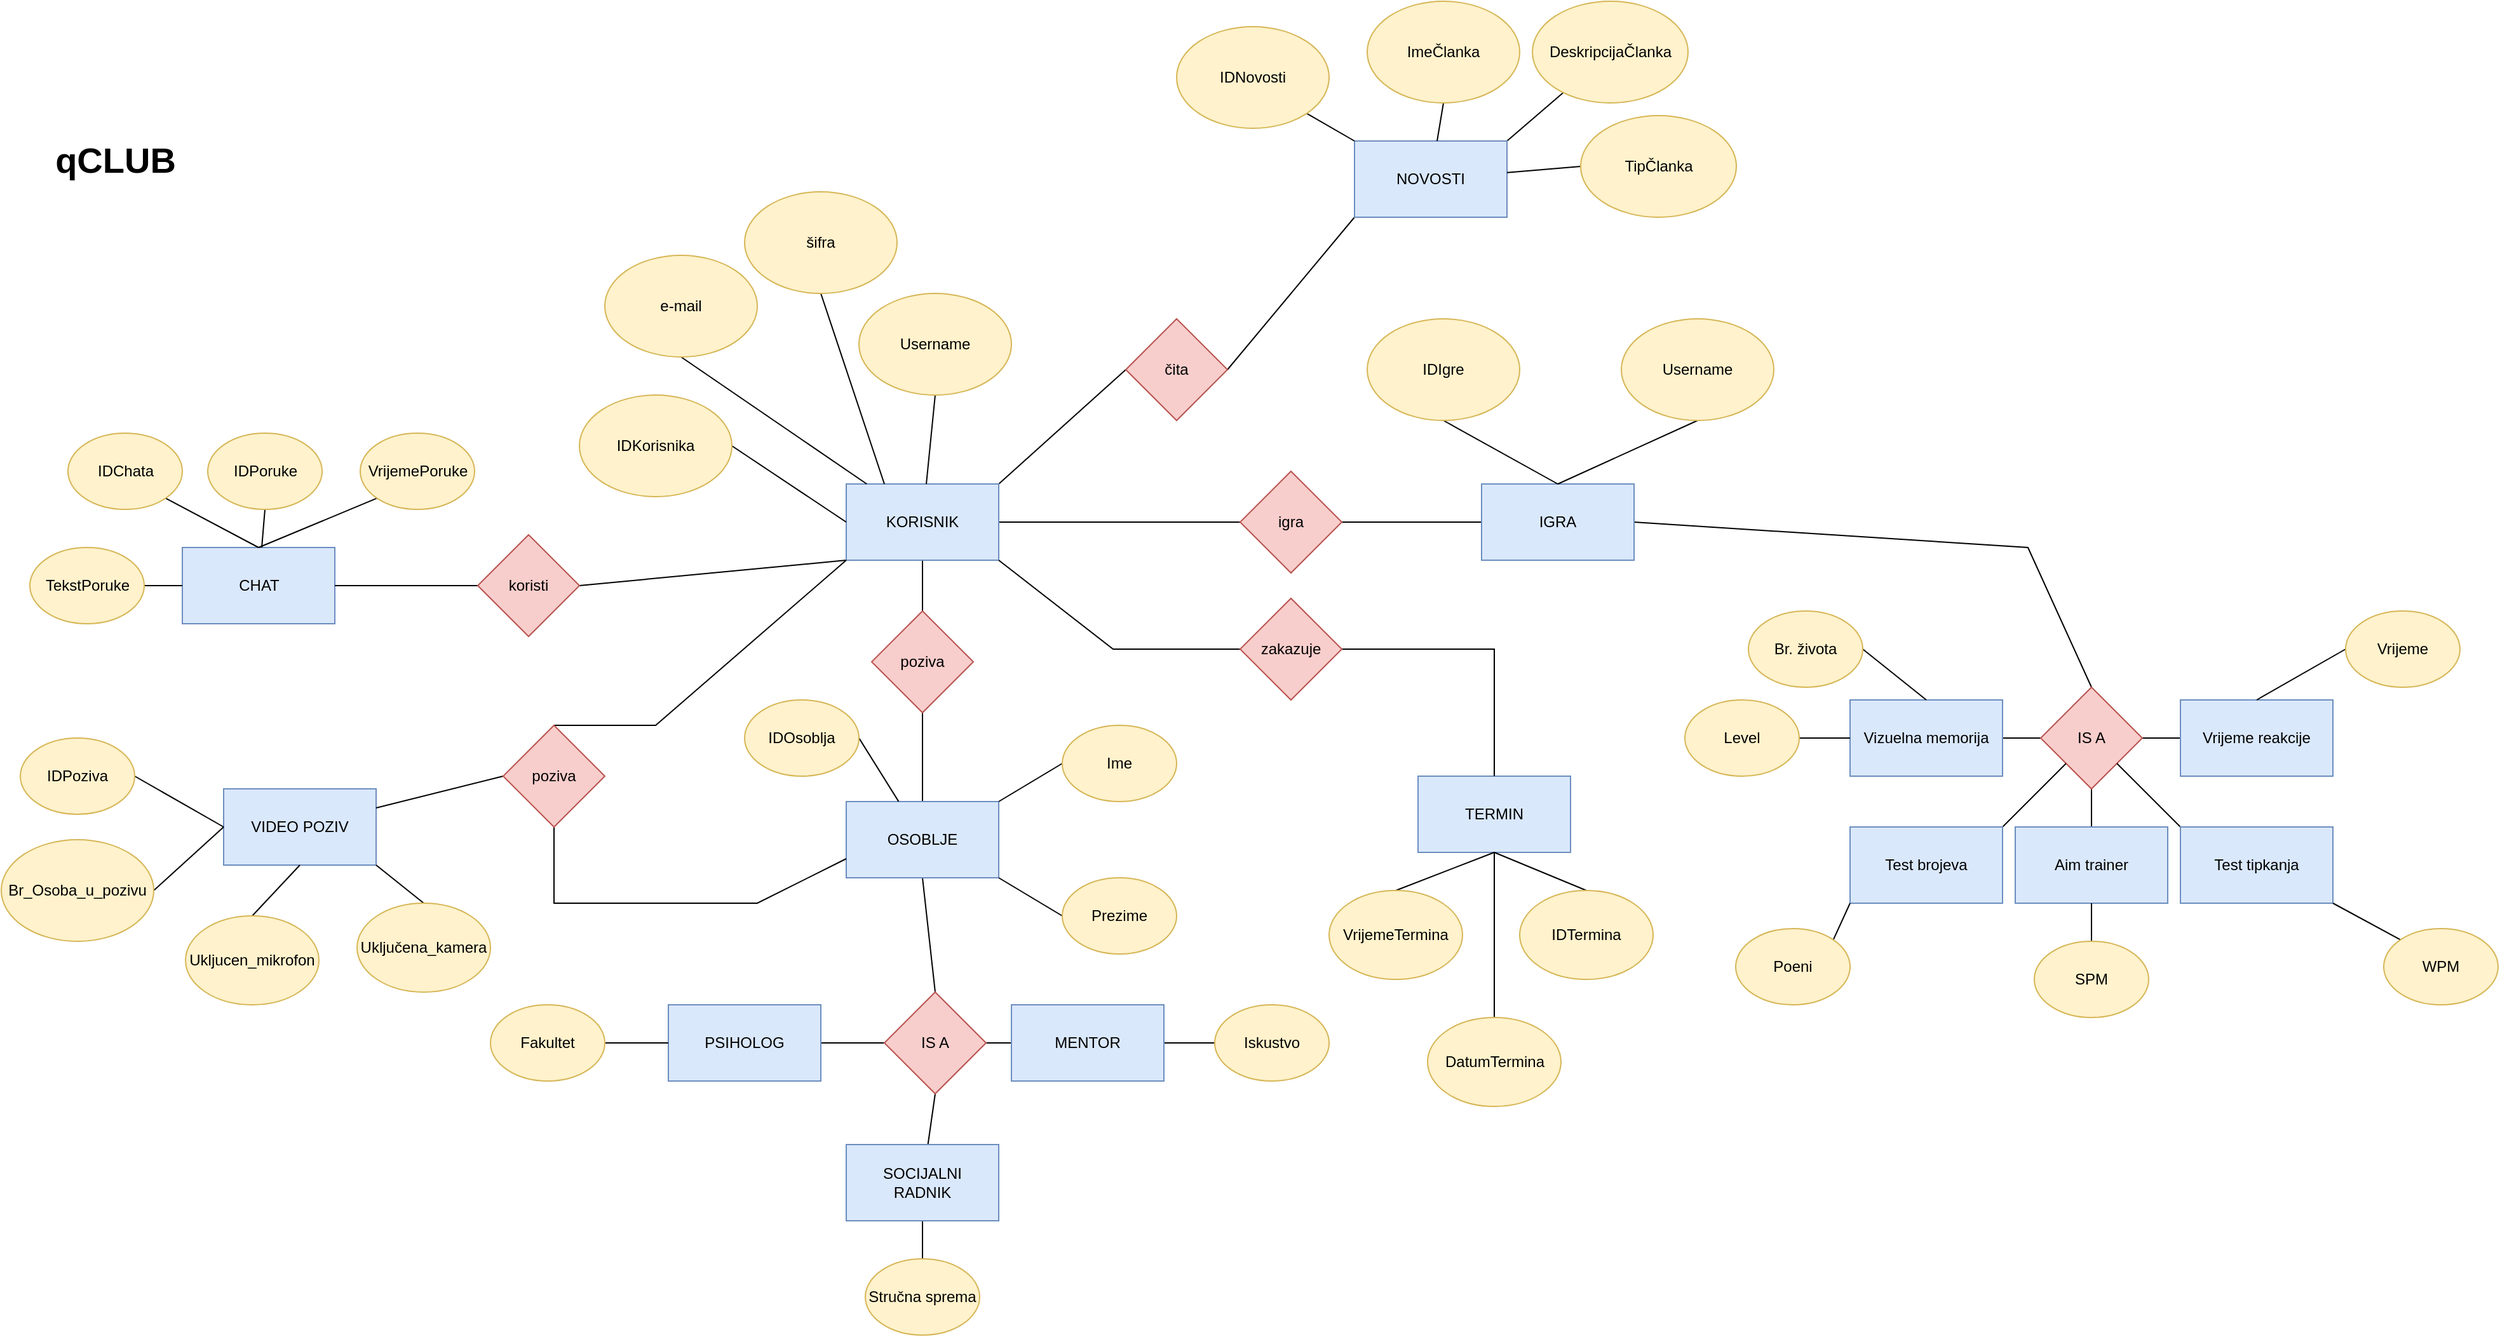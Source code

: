 <mxfile version="14.5.3"><diagram id="3e4fF7G6gWAzElGCOXPO" name="Page-1"><mxGraphModel dx="3220" dy="2418" grid="1" gridSize="10" guides="1" tooltips="1" connect="1" arrows="1" fold="1" page="1" pageScale="1" pageWidth="850" pageHeight="1100" math="0" shadow="0"><root><mxCell id="0"/><mxCell id="1" parent="0"/><mxCell id="4fg7waRDFYCAAYgCEQBF-1" value="&lt;font style=&quot;font-size: 28px&quot;&gt;&lt;b&gt;qCLUB&lt;/b&gt;&lt;/font&gt;" style="text;html=1;strokeColor=none;fillColor=none;align=center;verticalAlign=middle;whiteSpace=wrap;rounded=0;" vertex="1" parent="1"><mxGeometry x="-475" y="30" width="100" height="50" as="geometry"/></mxCell><mxCell id="4fg7waRDFYCAAYgCEQBF-14" style="edgeStyle=none;rounded=0;orthogonalLoop=1;jettySize=auto;html=1;exitX=0.5;exitY=1;exitDx=0;exitDy=0;endArrow=none;endFill=0;strokeColor=#000000;" edge="1" parent="1" source="4fg7waRDFYCAAYgCEQBF-2" target="4fg7waRDFYCAAYgCEQBF-13"><mxGeometry relative="1" as="geometry"/></mxCell><mxCell id="4fg7waRDFYCAAYgCEQBF-18" style="edgeStyle=none;rounded=0;orthogonalLoop=1;jettySize=auto;html=1;exitX=1;exitY=0.5;exitDx=0;exitDy=0;endArrow=none;endFill=0;strokeColor=#000000;" edge="1" parent="1" source="4fg7waRDFYCAAYgCEQBF-2" target="4fg7waRDFYCAAYgCEQBF-17"><mxGeometry relative="1" as="geometry"/></mxCell><mxCell id="4fg7waRDFYCAAYgCEQBF-95" style="edgeStyle=none;rounded=0;orthogonalLoop=1;jettySize=auto;html=1;exitX=0;exitY=1;exitDx=0;exitDy=0;entryX=1;entryY=0.5;entryDx=0;entryDy=0;endArrow=none;endFill=0;strokeColor=#000000;" edge="1" parent="1" source="4fg7waRDFYCAAYgCEQBF-2" target="4fg7waRDFYCAAYgCEQBF-94"><mxGeometry relative="1" as="geometry"/></mxCell><mxCell id="4fg7waRDFYCAAYgCEQBF-146" style="edgeStyle=none;rounded=0;orthogonalLoop=1;jettySize=auto;html=1;exitX=1;exitY=0;exitDx=0;exitDy=0;entryX=0;entryY=0.5;entryDx=0;entryDy=0;endArrow=none;endFill=0;strokeColor=#000000;" edge="1" parent="1" source="4fg7waRDFYCAAYgCEQBF-2" target="4fg7waRDFYCAAYgCEQBF-144"><mxGeometry relative="1" as="geometry"/></mxCell><mxCell id="4fg7waRDFYCAAYgCEQBF-2" value="KORISNIK" style="rounded=0;whiteSpace=wrap;html=1;fillColor=#dae8fc;strokeColor=#6c8ebf;" vertex="1" parent="1"><mxGeometry x="150" y="310" width="120" height="60" as="geometry"/></mxCell><mxCell id="4fg7waRDFYCAAYgCEQBF-6" style="rounded=0;orthogonalLoop=1;jettySize=auto;html=1;exitX=0.5;exitY=1;exitDx=0;exitDy=0;endArrow=none;endFill=0;" edge="1" parent="1" source="4fg7waRDFYCAAYgCEQBF-4" target="4fg7waRDFYCAAYgCEQBF-2"><mxGeometry relative="1" as="geometry"/></mxCell><mxCell id="4fg7waRDFYCAAYgCEQBF-4" value="e-mail" style="ellipse;whiteSpace=wrap;html=1;fillColor=#fff2cc;strokeColor=#d6b656;" vertex="1" parent="1"><mxGeometry x="-40" y="130" width="120" height="80" as="geometry"/></mxCell><mxCell id="4fg7waRDFYCAAYgCEQBF-145" style="edgeStyle=none;rounded=0;orthogonalLoop=1;jettySize=auto;html=1;exitX=0.5;exitY=1;exitDx=0;exitDy=0;entryX=0.25;entryY=0;entryDx=0;entryDy=0;endArrow=none;endFill=0;strokeColor=#000000;" edge="1" parent="1" source="4fg7waRDFYCAAYgCEQBF-5" target="4fg7waRDFYCAAYgCEQBF-2"><mxGeometry relative="1" as="geometry"/></mxCell><mxCell id="4fg7waRDFYCAAYgCEQBF-5" value="šifra" style="ellipse;whiteSpace=wrap;html=1;fillColor=#fff2cc;strokeColor=#d6b656;" vertex="1" parent="1"><mxGeometry x="70" y="80" width="120" height="80" as="geometry"/></mxCell><mxCell id="4fg7waRDFYCAAYgCEQBF-11" style="edgeStyle=none;rounded=0;orthogonalLoop=1;jettySize=auto;html=1;exitX=0.5;exitY=1;exitDx=0;exitDy=0;endArrow=none;endFill=0;" edge="1" parent="1" source="4fg7waRDFYCAAYgCEQBF-9" target="4fg7waRDFYCAAYgCEQBF-2"><mxGeometry relative="1" as="geometry"/></mxCell><mxCell id="4fg7waRDFYCAAYgCEQBF-9" value="Username" style="ellipse;whiteSpace=wrap;html=1;fillColor=#fff2cc;strokeColor=#d6b656;" vertex="1" parent="1"><mxGeometry x="160" y="160" width="120" height="80" as="geometry"/></mxCell><mxCell id="4fg7waRDFYCAAYgCEQBF-16" style="edgeStyle=none;rounded=0;orthogonalLoop=1;jettySize=auto;html=1;exitX=0.5;exitY=1;exitDx=0;exitDy=0;endArrow=none;endFill=0;strokeColor=#000000;" edge="1" parent="1" source="4fg7waRDFYCAAYgCEQBF-13" target="4fg7waRDFYCAAYgCEQBF-15"><mxGeometry relative="1" as="geometry"/></mxCell><mxCell id="4fg7waRDFYCAAYgCEQBF-13" value="poziva" style="rhombus;whiteSpace=wrap;html=1;fillColor=#f8cecc;strokeColor=#b85450;" vertex="1" parent="1"><mxGeometry x="170" y="410" width="80" height="80" as="geometry"/></mxCell><mxCell id="4fg7waRDFYCAAYgCEQBF-56" style="edgeStyle=none;rounded=0;orthogonalLoop=1;jettySize=auto;html=1;exitX=0.5;exitY=1;exitDx=0;exitDy=0;entryX=0.5;entryY=0;entryDx=0;entryDy=0;endArrow=none;endFill=0;strokeColor=#000000;" edge="1" parent="1" source="4fg7waRDFYCAAYgCEQBF-15" target="4fg7waRDFYCAAYgCEQBF-52"><mxGeometry relative="1" as="geometry"/></mxCell><mxCell id="4fg7waRDFYCAAYgCEQBF-15" value="OSOBLJE" style="rounded=0;whiteSpace=wrap;html=1;fillColor=#dae8fc;strokeColor=#6c8ebf;" vertex="1" parent="1"><mxGeometry x="150" y="560" width="120" height="60" as="geometry"/></mxCell><mxCell id="4fg7waRDFYCAAYgCEQBF-20" style="edgeStyle=none;rounded=0;orthogonalLoop=1;jettySize=auto;html=1;exitX=1;exitY=0.5;exitDx=0;exitDy=0;entryX=0;entryY=0.5;entryDx=0;entryDy=0;endArrow=none;endFill=0;strokeColor=#000000;" edge="1" parent="1" source="4fg7waRDFYCAAYgCEQBF-17" target="4fg7waRDFYCAAYgCEQBF-19"><mxGeometry relative="1" as="geometry"/></mxCell><mxCell id="4fg7waRDFYCAAYgCEQBF-17" value="igra" style="rhombus;whiteSpace=wrap;html=1;fillColor=#f8cecc;strokeColor=#b85450;" vertex="1" parent="1"><mxGeometry x="460" y="300" width="80" height="80" as="geometry"/></mxCell><mxCell id="4fg7waRDFYCAAYgCEQBF-73" style="edgeStyle=none;rounded=0;orthogonalLoop=1;jettySize=auto;html=1;exitX=1;exitY=0.5;exitDx=0;exitDy=0;entryX=0.5;entryY=0;entryDx=0;entryDy=0;endArrow=none;endFill=0;strokeColor=#000000;" edge="1" parent="1" source="4fg7waRDFYCAAYgCEQBF-19" target="4fg7waRDFYCAAYgCEQBF-21"><mxGeometry relative="1" as="geometry"><Array as="points"><mxPoint x="1080" y="360"/></Array></mxGeometry></mxCell><mxCell id="4fg7waRDFYCAAYgCEQBF-19" value="IGRA" style="rounded=0;whiteSpace=wrap;html=1;fillColor=#dae8fc;strokeColor=#6c8ebf;" vertex="1" parent="1"><mxGeometry x="650" y="310" width="120" height="60" as="geometry"/></mxCell><mxCell id="4fg7waRDFYCAAYgCEQBF-29" style="edgeStyle=none;rounded=0;orthogonalLoop=1;jettySize=auto;html=1;exitX=0;exitY=0.5;exitDx=0;exitDy=0;entryX=1;entryY=0.5;entryDx=0;entryDy=0;endArrow=none;endFill=0;strokeColor=#000000;" edge="1" parent="1" source="4fg7waRDFYCAAYgCEQBF-21" target="4fg7waRDFYCAAYgCEQBF-28"><mxGeometry relative="1" as="geometry"/></mxCell><mxCell id="4fg7waRDFYCAAYgCEQBF-32" style="edgeStyle=none;rounded=0;orthogonalLoop=1;jettySize=auto;html=1;exitX=0.5;exitY=1;exitDx=0;exitDy=0;entryX=0.5;entryY=0;entryDx=0;entryDy=0;endArrow=none;endFill=0;strokeColor=#000000;" edge="1" parent="1" source="4fg7waRDFYCAAYgCEQBF-21" target="4fg7waRDFYCAAYgCEQBF-25"><mxGeometry relative="1" as="geometry"/></mxCell><mxCell id="4fg7waRDFYCAAYgCEQBF-33" style="edgeStyle=none;rounded=0;orthogonalLoop=1;jettySize=auto;html=1;exitX=1;exitY=0.5;exitDx=0;exitDy=0;endArrow=none;endFill=0;strokeColor=#000000;" edge="1" parent="1" source="4fg7waRDFYCAAYgCEQBF-21" target="4fg7waRDFYCAAYgCEQBF-27"><mxGeometry relative="1" as="geometry"/></mxCell><mxCell id="4fg7waRDFYCAAYgCEQBF-21" value="IS A" style="rhombus;whiteSpace=wrap;html=1;fillColor=#f8cecc;strokeColor=#b85450;" vertex="1" parent="1"><mxGeometry x="1090" y="470" width="80" height="80" as="geometry"/></mxCell><mxCell id="4fg7waRDFYCAAYgCEQBF-30" style="edgeStyle=none;rounded=0;orthogonalLoop=1;jettySize=auto;html=1;exitX=1;exitY=0;exitDx=0;exitDy=0;endArrow=none;endFill=0;strokeColor=#000000;" edge="1" parent="1" source="4fg7waRDFYCAAYgCEQBF-24" target="4fg7waRDFYCAAYgCEQBF-21"><mxGeometry relative="1" as="geometry"/></mxCell><mxCell id="4fg7waRDFYCAAYgCEQBF-24" value="Test brojeva" style="rounded=0;whiteSpace=wrap;html=1;fillColor=#dae8fc;strokeColor=#6c8ebf;" vertex="1" parent="1"><mxGeometry x="940" y="580" width="120" height="60" as="geometry"/></mxCell><mxCell id="4fg7waRDFYCAAYgCEQBF-25" value="Aim trainer" style="rounded=0;whiteSpace=wrap;html=1;fillColor=#dae8fc;strokeColor=#6c8ebf;" vertex="1" parent="1"><mxGeometry x="1070" y="580" width="120" height="60" as="geometry"/></mxCell><mxCell id="4fg7waRDFYCAAYgCEQBF-31" style="edgeStyle=none;rounded=0;orthogonalLoop=1;jettySize=auto;html=1;exitX=0;exitY=0;exitDx=0;exitDy=0;entryX=1;entryY=1;entryDx=0;entryDy=0;endArrow=none;endFill=0;strokeColor=#000000;" edge="1" parent="1" source="4fg7waRDFYCAAYgCEQBF-26" target="4fg7waRDFYCAAYgCEQBF-21"><mxGeometry relative="1" as="geometry"/></mxCell><mxCell id="4fg7waRDFYCAAYgCEQBF-26" value="Test tipkanja" style="rounded=0;whiteSpace=wrap;html=1;fillColor=#dae8fc;strokeColor=#6c8ebf;" vertex="1" parent="1"><mxGeometry x="1200" y="580" width="120" height="60" as="geometry"/></mxCell><mxCell id="4fg7waRDFYCAAYgCEQBF-27" value="Vrijeme reakcije" style="rounded=0;whiteSpace=wrap;html=1;fillColor=#dae8fc;strokeColor=#6c8ebf;" vertex="1" parent="1"><mxGeometry x="1200" y="480" width="120" height="60" as="geometry"/></mxCell><mxCell id="4fg7waRDFYCAAYgCEQBF-28" value="Vizuelna memorija" style="rounded=0;whiteSpace=wrap;html=1;fillColor=#dae8fc;strokeColor=#6c8ebf;" vertex="1" parent="1"><mxGeometry x="940" y="480" width="120" height="60" as="geometry"/></mxCell><mxCell id="4fg7waRDFYCAAYgCEQBF-41" style="edgeStyle=none;rounded=0;orthogonalLoop=1;jettySize=auto;html=1;exitX=0.5;exitY=1;exitDx=0;exitDy=0;entryX=0.5;entryY=0;entryDx=0;entryDy=0;endArrow=none;endFill=0;strokeColor=#000000;" edge="1" parent="1" source="4fg7waRDFYCAAYgCEQBF-35" target="4fg7waRDFYCAAYgCEQBF-19"><mxGeometry relative="1" as="geometry"/></mxCell><mxCell id="4fg7waRDFYCAAYgCEQBF-35" value="IDIgre" style="ellipse;whiteSpace=wrap;html=1;fillColor=#fff2cc;strokeColor=#d6b656;" vertex="1" parent="1"><mxGeometry x="560" y="180" width="120" height="80" as="geometry"/></mxCell><mxCell id="4fg7waRDFYCAAYgCEQBF-39" style="edgeStyle=none;rounded=0;orthogonalLoop=1;jettySize=auto;html=1;exitX=0.5;exitY=1;exitDx=0;exitDy=0;entryX=0.5;entryY=0;entryDx=0;entryDy=0;endArrow=none;endFill=0;strokeColor=#000000;" edge="1" parent="1" source="4fg7waRDFYCAAYgCEQBF-36" target="4fg7waRDFYCAAYgCEQBF-19"><mxGeometry relative="1" as="geometry"/></mxCell><mxCell id="4fg7waRDFYCAAYgCEQBF-36" value="Username" style="ellipse;whiteSpace=wrap;html=1;fillColor=#fff2cc;strokeColor=#d6b656;" vertex="1" parent="1"><mxGeometry x="760" y="180" width="120" height="80" as="geometry"/></mxCell><mxCell id="4fg7waRDFYCAAYgCEQBF-43" style="edgeStyle=none;rounded=0;orthogonalLoop=1;jettySize=auto;html=1;exitX=1;exitY=0.5;exitDx=0;exitDy=0;entryX=0;entryY=0.5;entryDx=0;entryDy=0;endArrow=none;endFill=0;strokeColor=#000000;" edge="1" parent="1" source="4fg7waRDFYCAAYgCEQBF-42" target="4fg7waRDFYCAAYgCEQBF-2"><mxGeometry relative="1" as="geometry"/></mxCell><mxCell id="4fg7waRDFYCAAYgCEQBF-42" value="IDKorisnika" style="ellipse;whiteSpace=wrap;html=1;fillColor=#fff2cc;strokeColor=#d6b656;" vertex="1" parent="1"><mxGeometry x="-60" y="240" width="120" height="80" as="geometry"/></mxCell><mxCell id="4fg7waRDFYCAAYgCEQBF-50" style="edgeStyle=none;rounded=0;orthogonalLoop=1;jettySize=auto;html=1;exitX=1;exitY=0.5;exitDx=0;exitDy=0;endArrow=none;endFill=0;strokeColor=#000000;" edge="1" parent="1" source="4fg7waRDFYCAAYgCEQBF-15" target="4fg7waRDFYCAAYgCEQBF-15"><mxGeometry relative="1" as="geometry"/></mxCell><mxCell id="4fg7waRDFYCAAYgCEQBF-51" style="edgeStyle=none;rounded=0;orthogonalLoop=1;jettySize=auto;html=1;exitX=1;exitY=0.5;exitDx=0;exitDy=0;endArrow=none;endFill=0;strokeColor=#000000;" edge="1" parent="1"><mxGeometry relative="1" as="geometry"><mxPoint x="280" y="620" as="sourcePoint"/><mxPoint x="280" y="620" as="targetPoint"/></mxGeometry></mxCell><mxCell id="4fg7waRDFYCAAYgCEQBF-57" style="edgeStyle=none;rounded=0;orthogonalLoop=1;jettySize=auto;html=1;exitX=0;exitY=0.5;exitDx=0;exitDy=0;endArrow=none;endFill=0;strokeColor=#000000;" edge="1" parent="1" source="4fg7waRDFYCAAYgCEQBF-52" target="4fg7waRDFYCAAYgCEQBF-53"><mxGeometry relative="1" as="geometry"/></mxCell><mxCell id="4fg7waRDFYCAAYgCEQBF-58" style="edgeStyle=none;rounded=0;orthogonalLoop=1;jettySize=auto;html=1;exitX=1;exitY=0.5;exitDx=0;exitDy=0;endArrow=none;endFill=0;strokeColor=#000000;" edge="1" parent="1" source="4fg7waRDFYCAAYgCEQBF-52" target="4fg7waRDFYCAAYgCEQBF-54"><mxGeometry relative="1" as="geometry"/></mxCell><mxCell id="4fg7waRDFYCAAYgCEQBF-59" style="edgeStyle=none;rounded=0;orthogonalLoop=1;jettySize=auto;html=1;exitX=0.5;exitY=1;exitDx=0;exitDy=0;endArrow=none;endFill=0;strokeColor=#000000;" edge="1" parent="1" source="4fg7waRDFYCAAYgCEQBF-52" target="4fg7waRDFYCAAYgCEQBF-55"><mxGeometry relative="1" as="geometry"/></mxCell><mxCell id="4fg7waRDFYCAAYgCEQBF-52" value="IS A" style="rhombus;whiteSpace=wrap;html=1;fillColor=#f8cecc;strokeColor=#b85450;" vertex="1" parent="1"><mxGeometry x="180" y="710" width="80" height="80" as="geometry"/></mxCell><mxCell id="4fg7waRDFYCAAYgCEQBF-53" value="PSIHOLOG" style="rounded=0;whiteSpace=wrap;html=1;fillColor=#dae8fc;strokeColor=#6c8ebf;" vertex="1" parent="1"><mxGeometry x="10" y="720" width="120" height="60" as="geometry"/></mxCell><mxCell id="4fg7waRDFYCAAYgCEQBF-67" style="edgeStyle=none;rounded=0;orthogonalLoop=1;jettySize=auto;html=1;exitX=1;exitY=0.5;exitDx=0;exitDy=0;endArrow=none;endFill=0;strokeColor=#000000;" edge="1" parent="1" source="4fg7waRDFYCAAYgCEQBF-54" target="4fg7waRDFYCAAYgCEQBF-66"><mxGeometry relative="1" as="geometry"/></mxCell><mxCell id="4fg7waRDFYCAAYgCEQBF-54" value="MENTOR" style="rounded=0;whiteSpace=wrap;html=1;fillColor=#dae8fc;strokeColor=#6c8ebf;" vertex="1" parent="1"><mxGeometry x="280" y="720" width="120" height="60" as="geometry"/></mxCell><mxCell id="4fg7waRDFYCAAYgCEQBF-65" style="edgeStyle=none;rounded=0;orthogonalLoop=1;jettySize=auto;html=1;exitX=0.5;exitY=1;exitDx=0;exitDy=0;endArrow=none;endFill=0;strokeColor=#000000;" edge="1" parent="1" source="4fg7waRDFYCAAYgCEQBF-55" target="4fg7waRDFYCAAYgCEQBF-64"><mxGeometry relative="1" as="geometry"/></mxCell><mxCell id="4fg7waRDFYCAAYgCEQBF-55" value="&lt;div&gt;SOCIJALNI&lt;/div&gt;&lt;div&gt;RADNIK&lt;br&gt;&lt;/div&gt;" style="rounded=0;whiteSpace=wrap;html=1;fillColor=#dae8fc;strokeColor=#6c8ebf;" vertex="1" parent="1"><mxGeometry x="150" y="830" width="120" height="60" as="geometry"/></mxCell><mxCell id="4fg7waRDFYCAAYgCEQBF-61" style="edgeStyle=none;rounded=0;orthogonalLoop=1;jettySize=auto;html=1;exitX=1;exitY=0.5;exitDx=0;exitDy=0;endArrow=none;endFill=0;strokeColor=#000000;" edge="1" parent="1" source="4fg7waRDFYCAAYgCEQBF-60" target="4fg7waRDFYCAAYgCEQBF-15"><mxGeometry relative="1" as="geometry"/></mxCell><mxCell id="4fg7waRDFYCAAYgCEQBF-60" value="IDOsoblja" style="ellipse;whiteSpace=wrap;html=1;fillColor=#fff2cc;strokeColor=#d6b656;" vertex="1" parent="1"><mxGeometry x="70" y="480" width="90" height="60" as="geometry"/></mxCell><mxCell id="4fg7waRDFYCAAYgCEQBF-63" style="edgeStyle=none;rounded=0;orthogonalLoop=1;jettySize=auto;html=1;exitX=1;exitY=0.5;exitDx=0;exitDy=0;endArrow=none;endFill=0;strokeColor=#000000;" edge="1" parent="1" source="4fg7waRDFYCAAYgCEQBF-62" target="4fg7waRDFYCAAYgCEQBF-53"><mxGeometry relative="1" as="geometry"/></mxCell><mxCell id="4fg7waRDFYCAAYgCEQBF-62" value="Fakultet" style="ellipse;whiteSpace=wrap;html=1;fillColor=#fff2cc;strokeColor=#d6b656;" vertex="1" parent="1"><mxGeometry x="-130" y="720" width="90" height="60" as="geometry"/></mxCell><mxCell id="4fg7waRDFYCAAYgCEQBF-64" value="Stručna sprema" style="ellipse;whiteSpace=wrap;html=1;fillColor=#fff2cc;strokeColor=#d6b656;" vertex="1" parent="1"><mxGeometry x="165" y="920" width="90" height="60" as="geometry"/></mxCell><mxCell id="4fg7waRDFYCAAYgCEQBF-66" value="Iskustvo" style="ellipse;whiteSpace=wrap;html=1;fillColor=#fff2cc;strokeColor=#d6b656;" vertex="1" parent="1"><mxGeometry x="440" y="720" width="90" height="60" as="geometry"/></mxCell><mxCell id="4fg7waRDFYCAAYgCEQBF-71" style="edgeStyle=none;rounded=0;orthogonalLoop=1;jettySize=auto;html=1;exitX=0;exitY=0.5;exitDx=0;exitDy=0;entryX=1;entryY=1;entryDx=0;entryDy=0;endArrow=none;endFill=0;strokeColor=#000000;" edge="1" parent="1" source="4fg7waRDFYCAAYgCEQBF-68" target="4fg7waRDFYCAAYgCEQBF-15"><mxGeometry relative="1" as="geometry"/></mxCell><mxCell id="4fg7waRDFYCAAYgCEQBF-68" value="Prezime" style="ellipse;whiteSpace=wrap;html=1;fillColor=#fff2cc;strokeColor=#d6b656;" vertex="1" parent="1"><mxGeometry x="320" y="620" width="90" height="60" as="geometry"/></mxCell><mxCell id="4fg7waRDFYCAAYgCEQBF-70" style="edgeStyle=none;rounded=0;orthogonalLoop=1;jettySize=auto;html=1;exitX=0;exitY=0.5;exitDx=0;exitDy=0;entryX=1;entryY=0;entryDx=0;entryDy=0;endArrow=none;endFill=0;strokeColor=#000000;" edge="1" parent="1" source="4fg7waRDFYCAAYgCEQBF-69" target="4fg7waRDFYCAAYgCEQBF-15"><mxGeometry relative="1" as="geometry"/></mxCell><mxCell id="4fg7waRDFYCAAYgCEQBF-69" value="Ime" style="ellipse;whiteSpace=wrap;html=1;fillColor=#fff2cc;strokeColor=#d6b656;" vertex="1" parent="1"><mxGeometry x="320" y="500" width="90" height="60" as="geometry"/></mxCell><mxCell id="4fg7waRDFYCAAYgCEQBF-77" style="edgeStyle=none;rounded=0;orthogonalLoop=1;jettySize=auto;html=1;exitX=1;exitY=0.5;exitDx=0;exitDy=0;entryX=0;entryY=0.5;entryDx=0;entryDy=0;endArrow=none;endFill=0;strokeColor=#000000;" edge="1" parent="1" source="4fg7waRDFYCAAYgCEQBF-74" target="4fg7waRDFYCAAYgCEQBF-28"><mxGeometry relative="1" as="geometry"/></mxCell><mxCell id="4fg7waRDFYCAAYgCEQBF-74" value="Level" style="ellipse;whiteSpace=wrap;html=1;fillColor=#fff2cc;strokeColor=#d6b656;" vertex="1" parent="1"><mxGeometry x="810" y="480" width="90" height="60" as="geometry"/></mxCell><mxCell id="4fg7waRDFYCAAYgCEQBF-76" style="edgeStyle=none;rounded=0;orthogonalLoop=1;jettySize=auto;html=1;exitX=1;exitY=0.5;exitDx=0;exitDy=0;entryX=0.5;entryY=0;entryDx=0;entryDy=0;endArrow=none;endFill=0;strokeColor=#000000;" edge="1" parent="1" source="4fg7waRDFYCAAYgCEQBF-75" target="4fg7waRDFYCAAYgCEQBF-28"><mxGeometry relative="1" as="geometry"/></mxCell><mxCell id="4fg7waRDFYCAAYgCEQBF-75" value="Br. života" style="ellipse;whiteSpace=wrap;html=1;fillColor=#fff2cc;strokeColor=#d6b656;" vertex="1" parent="1"><mxGeometry x="860" y="410" width="90" height="60" as="geometry"/></mxCell><mxCell id="4fg7waRDFYCAAYgCEQBF-80" style="edgeStyle=none;rounded=0;orthogonalLoop=1;jettySize=auto;html=1;exitX=1;exitY=0;exitDx=0;exitDy=0;entryX=0;entryY=1;entryDx=0;entryDy=0;endArrow=none;endFill=0;strokeColor=#000000;" edge="1" parent="1" source="4fg7waRDFYCAAYgCEQBF-78" target="4fg7waRDFYCAAYgCEQBF-24"><mxGeometry relative="1" as="geometry"/></mxCell><mxCell id="4fg7waRDFYCAAYgCEQBF-78" value="Poeni" style="ellipse;whiteSpace=wrap;html=1;fillColor=#fff2cc;strokeColor=#d6b656;" vertex="1" parent="1"><mxGeometry x="850" y="660" width="90" height="60" as="geometry"/></mxCell><mxCell id="4fg7waRDFYCAAYgCEQBF-82" style="edgeStyle=none;rounded=0;orthogonalLoop=1;jettySize=auto;html=1;exitX=0.5;exitY=0;exitDx=0;exitDy=0;entryX=0.5;entryY=1;entryDx=0;entryDy=0;endArrow=none;endFill=0;strokeColor=#000000;" edge="1" parent="1" source="4fg7waRDFYCAAYgCEQBF-81" target="4fg7waRDFYCAAYgCEQBF-25"><mxGeometry relative="1" as="geometry"/></mxCell><mxCell id="4fg7waRDFYCAAYgCEQBF-81" value="SPM" style="ellipse;whiteSpace=wrap;html=1;fillColor=#fff2cc;strokeColor=#d6b656;" vertex="1" parent="1"><mxGeometry x="1085" y="670" width="90" height="60" as="geometry"/></mxCell><mxCell id="4fg7waRDFYCAAYgCEQBF-85" style="edgeStyle=none;rounded=0;orthogonalLoop=1;jettySize=auto;html=1;exitX=0;exitY=0;exitDx=0;exitDy=0;entryX=1;entryY=1;entryDx=0;entryDy=0;endArrow=none;endFill=0;strokeColor=#000000;" edge="1" parent="1" source="4fg7waRDFYCAAYgCEQBF-83" target="4fg7waRDFYCAAYgCEQBF-26"><mxGeometry relative="1" as="geometry"/></mxCell><mxCell id="4fg7waRDFYCAAYgCEQBF-83" value="WPM" style="ellipse;whiteSpace=wrap;html=1;fillColor=#fff2cc;strokeColor=#d6b656;" vertex="1" parent="1"><mxGeometry x="1360" y="660" width="90" height="60" as="geometry"/></mxCell><mxCell id="4fg7waRDFYCAAYgCEQBF-84" style="edgeStyle=none;rounded=0;orthogonalLoop=1;jettySize=auto;html=1;exitX=0.5;exitY=0;exitDx=0;exitDy=0;endArrow=none;endFill=0;strokeColor=#000000;" edge="1" parent="1" source="4fg7waRDFYCAAYgCEQBF-83" target="4fg7waRDFYCAAYgCEQBF-83"><mxGeometry relative="1" as="geometry"/></mxCell><mxCell id="4fg7waRDFYCAAYgCEQBF-89" style="edgeStyle=none;rounded=0;orthogonalLoop=1;jettySize=auto;html=1;exitX=0;exitY=0.5;exitDx=0;exitDy=0;entryX=0.5;entryY=0;entryDx=0;entryDy=0;endArrow=none;endFill=0;strokeColor=#000000;" edge="1" parent="1" source="4fg7waRDFYCAAYgCEQBF-86" target="4fg7waRDFYCAAYgCEQBF-27"><mxGeometry relative="1" as="geometry"/></mxCell><mxCell id="4fg7waRDFYCAAYgCEQBF-86" value="Vrijeme " style="ellipse;whiteSpace=wrap;html=1;fillColor=#fff2cc;strokeColor=#d6b656;" vertex="1" parent="1"><mxGeometry x="1330" y="410" width="90" height="60" as="geometry"/></mxCell><mxCell id="4fg7waRDFYCAAYgCEQBF-90" value="CHAT" style="rounded=0;whiteSpace=wrap;html=1;fillColor=#dae8fc;strokeColor=#6c8ebf;" vertex="1" parent="1"><mxGeometry x="-372.5" y="360" width="120" height="60" as="geometry"/></mxCell><mxCell id="4fg7waRDFYCAAYgCEQBF-96" style="edgeStyle=none;rounded=0;orthogonalLoop=1;jettySize=auto;html=1;exitX=0;exitY=0.5;exitDx=0;exitDy=0;entryX=1;entryY=0.5;entryDx=0;entryDy=0;endArrow=none;endFill=0;strokeColor=#000000;" edge="1" parent="1" source="4fg7waRDFYCAAYgCEQBF-94" target="4fg7waRDFYCAAYgCEQBF-90"><mxGeometry relative="1" as="geometry"/></mxCell><mxCell id="4fg7waRDFYCAAYgCEQBF-94" value="koristi" style="rhombus;whiteSpace=wrap;html=1;fillColor=#f8cecc;strokeColor=#b85450;" vertex="1" parent="1"><mxGeometry x="-140" y="350" width="80" height="80" as="geometry"/></mxCell><mxCell id="4fg7waRDFYCAAYgCEQBF-106" style="edgeStyle=none;rounded=0;orthogonalLoop=1;jettySize=auto;html=1;exitX=1;exitY=1;exitDx=0;exitDy=0;entryX=0.5;entryY=0;entryDx=0;entryDy=0;endArrow=none;endFill=0;strokeColor=#000000;" edge="1" parent="1" source="4fg7waRDFYCAAYgCEQBF-100" target="4fg7waRDFYCAAYgCEQBF-90"><mxGeometry relative="1" as="geometry"/></mxCell><mxCell id="4fg7waRDFYCAAYgCEQBF-100" value="IDChata" style="ellipse;whiteSpace=wrap;html=1;fillColor=#fff2cc;strokeColor=#d6b656;" vertex="1" parent="1"><mxGeometry x="-462.5" y="270" width="90" height="60" as="geometry"/></mxCell><mxCell id="4fg7waRDFYCAAYgCEQBF-104" style="edgeStyle=none;rounded=0;orthogonalLoop=1;jettySize=auto;html=1;exitX=0.5;exitY=1;exitDx=0;exitDy=0;endArrow=none;endFill=0;strokeColor=#000000;" edge="1" parent="1" source="4fg7waRDFYCAAYgCEQBF-101" target="4fg7waRDFYCAAYgCEQBF-90"><mxGeometry relative="1" as="geometry"/></mxCell><mxCell id="4fg7waRDFYCAAYgCEQBF-101" value="IDPoruke" style="ellipse;whiteSpace=wrap;html=1;fillColor=#fff2cc;strokeColor=#d6b656;" vertex="1" parent="1"><mxGeometry x="-352.5" y="270" width="90" height="60" as="geometry"/></mxCell><mxCell id="4fg7waRDFYCAAYgCEQBF-107" style="edgeStyle=none;rounded=0;orthogonalLoop=1;jettySize=auto;html=1;exitX=0;exitY=1;exitDx=0;exitDy=0;entryX=0.5;entryY=0;entryDx=0;entryDy=0;endArrow=none;endFill=0;strokeColor=#000000;" edge="1" parent="1" source="4fg7waRDFYCAAYgCEQBF-102" target="4fg7waRDFYCAAYgCEQBF-90"><mxGeometry relative="1" as="geometry"/></mxCell><mxCell id="4fg7waRDFYCAAYgCEQBF-102" value="VrijemePoruke" style="ellipse;whiteSpace=wrap;html=1;fillColor=#fff2cc;strokeColor=#d6b656;" vertex="1" parent="1"><mxGeometry x="-232.5" y="270" width="90" height="60" as="geometry"/></mxCell><mxCell id="4fg7waRDFYCAAYgCEQBF-109" style="edgeStyle=none;rounded=0;orthogonalLoop=1;jettySize=auto;html=1;exitX=1;exitY=0.5;exitDx=0;exitDy=0;endArrow=none;endFill=0;strokeColor=#000000;" edge="1" parent="1" source="4fg7waRDFYCAAYgCEQBF-108" target="4fg7waRDFYCAAYgCEQBF-90"><mxGeometry relative="1" as="geometry"/></mxCell><mxCell id="4fg7waRDFYCAAYgCEQBF-108" value="TekstPoruke" style="ellipse;whiteSpace=wrap;html=1;fillColor=#fff2cc;strokeColor=#d6b656;" vertex="1" parent="1"><mxGeometry x="-492.5" y="360" width="90" height="60" as="geometry"/></mxCell><mxCell id="4fg7waRDFYCAAYgCEQBF-110" value="VIDEO POZIV" style="rounded=0;whiteSpace=wrap;html=1;fillColor=#dae8fc;strokeColor=#6c8ebf;" vertex="1" parent="1"><mxGeometry x="-340" y="550" width="120" height="60" as="geometry"/></mxCell><mxCell id="4fg7waRDFYCAAYgCEQBF-113" style="edgeStyle=none;rounded=0;orthogonalLoop=1;jettySize=auto;html=1;exitX=0;exitY=0.5;exitDx=0;exitDy=0;endArrow=none;endFill=0;strokeColor=#000000;" edge="1" parent="1" source="4fg7waRDFYCAAYgCEQBF-111" target="4fg7waRDFYCAAYgCEQBF-110"><mxGeometry relative="1" as="geometry"/></mxCell><mxCell id="4fg7waRDFYCAAYgCEQBF-127" style="edgeStyle=none;rounded=0;orthogonalLoop=1;jettySize=auto;html=1;exitX=0.5;exitY=1;exitDx=0;exitDy=0;entryX=0;entryY=0.75;entryDx=0;entryDy=0;endArrow=none;endFill=0;strokeColor=#000000;" edge="1" parent="1" source="4fg7waRDFYCAAYgCEQBF-111" target="4fg7waRDFYCAAYgCEQBF-15"><mxGeometry relative="1" as="geometry"><Array as="points"><mxPoint x="-80" y="640"/><mxPoint x="80" y="640"/></Array></mxGeometry></mxCell><mxCell id="4fg7waRDFYCAAYgCEQBF-128" style="edgeStyle=none;rounded=0;orthogonalLoop=1;jettySize=auto;html=1;exitX=0.5;exitY=0;exitDx=0;exitDy=0;entryX=0;entryY=1;entryDx=0;entryDy=0;endArrow=none;endFill=0;strokeColor=#000000;" edge="1" parent="1" source="4fg7waRDFYCAAYgCEQBF-111" target="4fg7waRDFYCAAYgCEQBF-2"><mxGeometry relative="1" as="geometry"><Array as="points"><mxPoint y="500"/></Array></mxGeometry></mxCell><mxCell id="4fg7waRDFYCAAYgCEQBF-111" value="poziva" style="rhombus;whiteSpace=wrap;html=1;fillColor=#f8cecc;strokeColor=#b85450;" vertex="1" parent="1"><mxGeometry x="-120" y="500" width="80" height="80" as="geometry"/></mxCell><mxCell id="4fg7waRDFYCAAYgCEQBF-116" style="edgeStyle=none;rounded=0;orthogonalLoop=1;jettySize=auto;html=1;exitX=1;exitY=0.5;exitDx=0;exitDy=0;entryX=0;entryY=0.5;entryDx=0;entryDy=0;endArrow=none;endFill=0;strokeColor=#000000;" edge="1" parent="1" source="4fg7waRDFYCAAYgCEQBF-114" target="4fg7waRDFYCAAYgCEQBF-110"><mxGeometry relative="1" as="geometry"/></mxCell><mxCell id="4fg7waRDFYCAAYgCEQBF-114" value="IDPoziva" style="ellipse;whiteSpace=wrap;html=1;fillColor=#fff2cc;strokeColor=#d6b656;" vertex="1" parent="1"><mxGeometry x="-500" y="510" width="90" height="60" as="geometry"/></mxCell><mxCell id="4fg7waRDFYCAAYgCEQBF-117" style="edgeStyle=none;rounded=0;orthogonalLoop=1;jettySize=auto;html=1;exitX=1;exitY=0.5;exitDx=0;exitDy=0;entryX=0;entryY=0.5;entryDx=0;entryDy=0;endArrow=none;endFill=0;strokeColor=#000000;" edge="1" parent="1" source="4fg7waRDFYCAAYgCEQBF-115" target="4fg7waRDFYCAAYgCEQBF-110"><mxGeometry relative="1" as="geometry"/></mxCell><mxCell id="4fg7waRDFYCAAYgCEQBF-115" value="Br_Osoba_u_pozivu" style="ellipse;whiteSpace=wrap;html=1;fillColor=#fff2cc;strokeColor=#d6b656;" vertex="1" parent="1"><mxGeometry x="-515" y="590" width="120" height="80" as="geometry"/></mxCell><mxCell id="4fg7waRDFYCAAYgCEQBF-125" style="edgeStyle=none;rounded=0;orthogonalLoop=1;jettySize=auto;html=1;exitX=0.5;exitY=0;exitDx=0;exitDy=0;entryX=0.5;entryY=1;entryDx=0;entryDy=0;endArrow=none;endFill=0;strokeColor=#000000;" edge="1" parent="1" source="4fg7waRDFYCAAYgCEQBF-122" target="4fg7waRDFYCAAYgCEQBF-110"><mxGeometry relative="1" as="geometry"/></mxCell><mxCell id="4fg7waRDFYCAAYgCEQBF-122" value="Ukljucen_mikrofon" style="ellipse;whiteSpace=wrap;html=1;fillColor=#fff2cc;strokeColor=#d6b656;" vertex="1" parent="1"><mxGeometry x="-370" y="650" width="105" height="70" as="geometry"/></mxCell><mxCell id="4fg7waRDFYCAAYgCEQBF-124" style="edgeStyle=none;rounded=0;orthogonalLoop=1;jettySize=auto;html=1;exitX=0.5;exitY=0;exitDx=0;exitDy=0;entryX=1;entryY=1;entryDx=0;entryDy=0;endArrow=none;endFill=0;strokeColor=#000000;" edge="1" parent="1" source="4fg7waRDFYCAAYgCEQBF-123" target="4fg7waRDFYCAAYgCEQBF-110"><mxGeometry relative="1" as="geometry"/></mxCell><mxCell id="4fg7waRDFYCAAYgCEQBF-123" value="Uključena_kamera" style="ellipse;whiteSpace=wrap;html=1;fillColor=#fff2cc;strokeColor=#d6b656;" vertex="1" parent="1"><mxGeometry x="-235" y="640" width="105" height="70" as="geometry"/></mxCell><mxCell id="4fg7waRDFYCAAYgCEQBF-129" value="TERMIN" style="rounded=0;whiteSpace=wrap;html=1;fillColor=#dae8fc;strokeColor=#6c8ebf;" vertex="1" parent="1"><mxGeometry x="600" y="540" width="120" height="60" as="geometry"/></mxCell><mxCell id="4fg7waRDFYCAAYgCEQBF-139" style="edgeStyle=none;rounded=0;orthogonalLoop=1;jettySize=auto;html=1;exitX=0;exitY=0.5;exitDx=0;exitDy=0;entryX=1;entryY=1;entryDx=0;entryDy=0;endArrow=none;endFill=0;strokeColor=#000000;" edge="1" parent="1" source="4fg7waRDFYCAAYgCEQBF-130" target="4fg7waRDFYCAAYgCEQBF-2"><mxGeometry relative="1" as="geometry"><Array as="points"><mxPoint x="360" y="440"/></Array></mxGeometry></mxCell><mxCell id="4fg7waRDFYCAAYgCEQBF-140" style="edgeStyle=none;rounded=0;orthogonalLoop=1;jettySize=auto;html=1;exitX=1;exitY=0.5;exitDx=0;exitDy=0;entryX=0.5;entryY=0;entryDx=0;entryDy=0;endArrow=none;endFill=0;strokeColor=#000000;" edge="1" parent="1" source="4fg7waRDFYCAAYgCEQBF-130" target="4fg7waRDFYCAAYgCEQBF-129"><mxGeometry relative="1" as="geometry"><Array as="points"><mxPoint x="660" y="440"/></Array></mxGeometry></mxCell><mxCell id="4fg7waRDFYCAAYgCEQBF-130" value="zakazuje" style="rhombus;whiteSpace=wrap;html=1;fillColor=#f8cecc;strokeColor=#b85450;" vertex="1" parent="1"><mxGeometry x="460" y="400" width="80" height="80" as="geometry"/></mxCell><mxCell id="4fg7waRDFYCAAYgCEQBF-136" style="edgeStyle=none;rounded=0;orthogonalLoop=1;jettySize=auto;html=1;exitX=0.5;exitY=0;exitDx=0;exitDy=0;entryX=0.5;entryY=1;entryDx=0;entryDy=0;endArrow=none;endFill=0;strokeColor=#000000;" edge="1" parent="1" source="4fg7waRDFYCAAYgCEQBF-134" target="4fg7waRDFYCAAYgCEQBF-129"><mxGeometry relative="1" as="geometry"/></mxCell><mxCell id="4fg7waRDFYCAAYgCEQBF-134" value="VrijemeTermina" style="ellipse;whiteSpace=wrap;html=1;fillColor=#fff2cc;strokeColor=#d6b656;" vertex="1" parent="1"><mxGeometry x="530" y="630" width="105" height="70" as="geometry"/></mxCell><mxCell id="4fg7waRDFYCAAYgCEQBF-137" style="edgeStyle=none;rounded=0;orthogonalLoop=1;jettySize=auto;html=1;exitX=0.5;exitY=0;exitDx=0;exitDy=0;entryX=0.5;entryY=1;entryDx=0;entryDy=0;endArrow=none;endFill=0;strokeColor=#000000;" edge="1" parent="1" source="4fg7waRDFYCAAYgCEQBF-135" target="4fg7waRDFYCAAYgCEQBF-129"><mxGeometry relative="1" as="geometry"/></mxCell><mxCell id="4fg7waRDFYCAAYgCEQBF-135" value="IDTermina" style="ellipse;whiteSpace=wrap;html=1;fillColor=#fff2cc;strokeColor=#d6b656;" vertex="1" parent="1"><mxGeometry x="680" y="630" width="105" height="70" as="geometry"/></mxCell><mxCell id="4fg7waRDFYCAAYgCEQBF-142" style="edgeStyle=none;rounded=0;orthogonalLoop=1;jettySize=auto;html=1;exitX=0.5;exitY=0;exitDx=0;exitDy=0;endArrow=none;endFill=0;strokeColor=#000000;" edge="1" parent="1" source="4fg7waRDFYCAAYgCEQBF-141" target="4fg7waRDFYCAAYgCEQBF-129"><mxGeometry relative="1" as="geometry"/></mxCell><mxCell id="4fg7waRDFYCAAYgCEQBF-141" value="DatumTermina" style="ellipse;whiteSpace=wrap;html=1;fillColor=#fff2cc;strokeColor=#d6b656;" vertex="1" parent="1"><mxGeometry x="607.5" y="730" width="105" height="70" as="geometry"/></mxCell><mxCell id="4fg7waRDFYCAAYgCEQBF-143" style="edgeStyle=none;rounded=0;orthogonalLoop=1;jettySize=auto;html=1;exitX=1;exitY=1;exitDx=0;exitDy=0;endArrow=none;endFill=0;strokeColor=#000000;" edge="1" parent="1" source="4fg7waRDFYCAAYgCEQBF-141" target="4fg7waRDFYCAAYgCEQBF-141"><mxGeometry relative="1" as="geometry"/></mxCell><mxCell id="4fg7waRDFYCAAYgCEQBF-148" style="edgeStyle=none;rounded=0;orthogonalLoop=1;jettySize=auto;html=1;exitX=1;exitY=0.5;exitDx=0;exitDy=0;entryX=0;entryY=1;entryDx=0;entryDy=0;endArrow=none;endFill=0;strokeColor=#000000;" edge="1" parent="1" source="4fg7waRDFYCAAYgCEQBF-144" target="4fg7waRDFYCAAYgCEQBF-147"><mxGeometry relative="1" as="geometry"/></mxCell><mxCell id="4fg7waRDFYCAAYgCEQBF-144" value="čita" style="rhombus;whiteSpace=wrap;html=1;fillColor=#f8cecc;strokeColor=#b85450;" vertex="1" parent="1"><mxGeometry x="370" y="180" width="80" height="80" as="geometry"/></mxCell><mxCell id="4fg7waRDFYCAAYgCEQBF-154" style="edgeStyle=none;rounded=0;orthogonalLoop=1;jettySize=auto;html=1;exitX=1;exitY=0;exitDx=0;exitDy=0;endArrow=none;endFill=0;strokeColor=#000000;" edge="1" parent="1" source="4fg7waRDFYCAAYgCEQBF-147" target="4fg7waRDFYCAAYgCEQBF-153"><mxGeometry relative="1" as="geometry"/></mxCell><mxCell id="4fg7waRDFYCAAYgCEQBF-147" value="NOVOSTI" style="rounded=0;whiteSpace=wrap;html=1;fillColor=#dae8fc;strokeColor=#6c8ebf;" vertex="1" parent="1"><mxGeometry x="550" y="40" width="120" height="60" as="geometry"/></mxCell><mxCell id="4fg7waRDFYCAAYgCEQBF-150" style="edgeStyle=none;rounded=0;orthogonalLoop=1;jettySize=auto;html=1;exitX=1;exitY=1;exitDx=0;exitDy=0;entryX=0;entryY=0;entryDx=0;entryDy=0;endArrow=none;endFill=0;strokeColor=#000000;" edge="1" parent="1" source="4fg7waRDFYCAAYgCEQBF-149" target="4fg7waRDFYCAAYgCEQBF-147"><mxGeometry relative="1" as="geometry"/></mxCell><mxCell id="4fg7waRDFYCAAYgCEQBF-149" value="IDNovosti" style="ellipse;whiteSpace=wrap;html=1;fillColor=#fff2cc;strokeColor=#d6b656;" vertex="1" parent="1"><mxGeometry x="410" y="-50" width="120" height="80" as="geometry"/></mxCell><mxCell id="4fg7waRDFYCAAYgCEQBF-152" style="edgeStyle=none;rounded=0;orthogonalLoop=1;jettySize=auto;html=1;exitX=0.5;exitY=1;exitDx=0;exitDy=0;endArrow=none;endFill=0;strokeColor=#000000;" edge="1" parent="1" source="4fg7waRDFYCAAYgCEQBF-151" target="4fg7waRDFYCAAYgCEQBF-147"><mxGeometry relative="1" as="geometry"/></mxCell><mxCell id="4fg7waRDFYCAAYgCEQBF-151" value="ImeČlanka" style="ellipse;whiteSpace=wrap;html=1;fillColor=#fff2cc;strokeColor=#d6b656;" vertex="1" parent="1"><mxGeometry x="560" y="-70" width="120" height="80" as="geometry"/></mxCell><mxCell id="4fg7waRDFYCAAYgCEQBF-153" value="DeskripcijaČlanka" style="ellipse;whiteSpace=wrap;html=1;fillColor=#fff2cc;strokeColor=#d6b656;" vertex="1" parent="1"><mxGeometry x="690" y="-70" width="122.5" height="80" as="geometry"/></mxCell><mxCell id="4fg7waRDFYCAAYgCEQBF-156" style="edgeStyle=none;rounded=0;orthogonalLoop=1;jettySize=auto;html=1;exitX=0;exitY=0.5;exitDx=0;exitDy=0;endArrow=none;endFill=0;strokeColor=#000000;" edge="1" parent="1" source="4fg7waRDFYCAAYgCEQBF-155" target="4fg7waRDFYCAAYgCEQBF-147"><mxGeometry relative="1" as="geometry"/></mxCell><mxCell id="4fg7waRDFYCAAYgCEQBF-155" value="TipČlanka" style="ellipse;whiteSpace=wrap;html=1;fillColor=#fff2cc;strokeColor=#d6b656;" vertex="1" parent="1"><mxGeometry x="728" y="20" width="122.5" height="80" as="geometry"/></mxCell></root></mxGraphModel></diagram></mxfile>